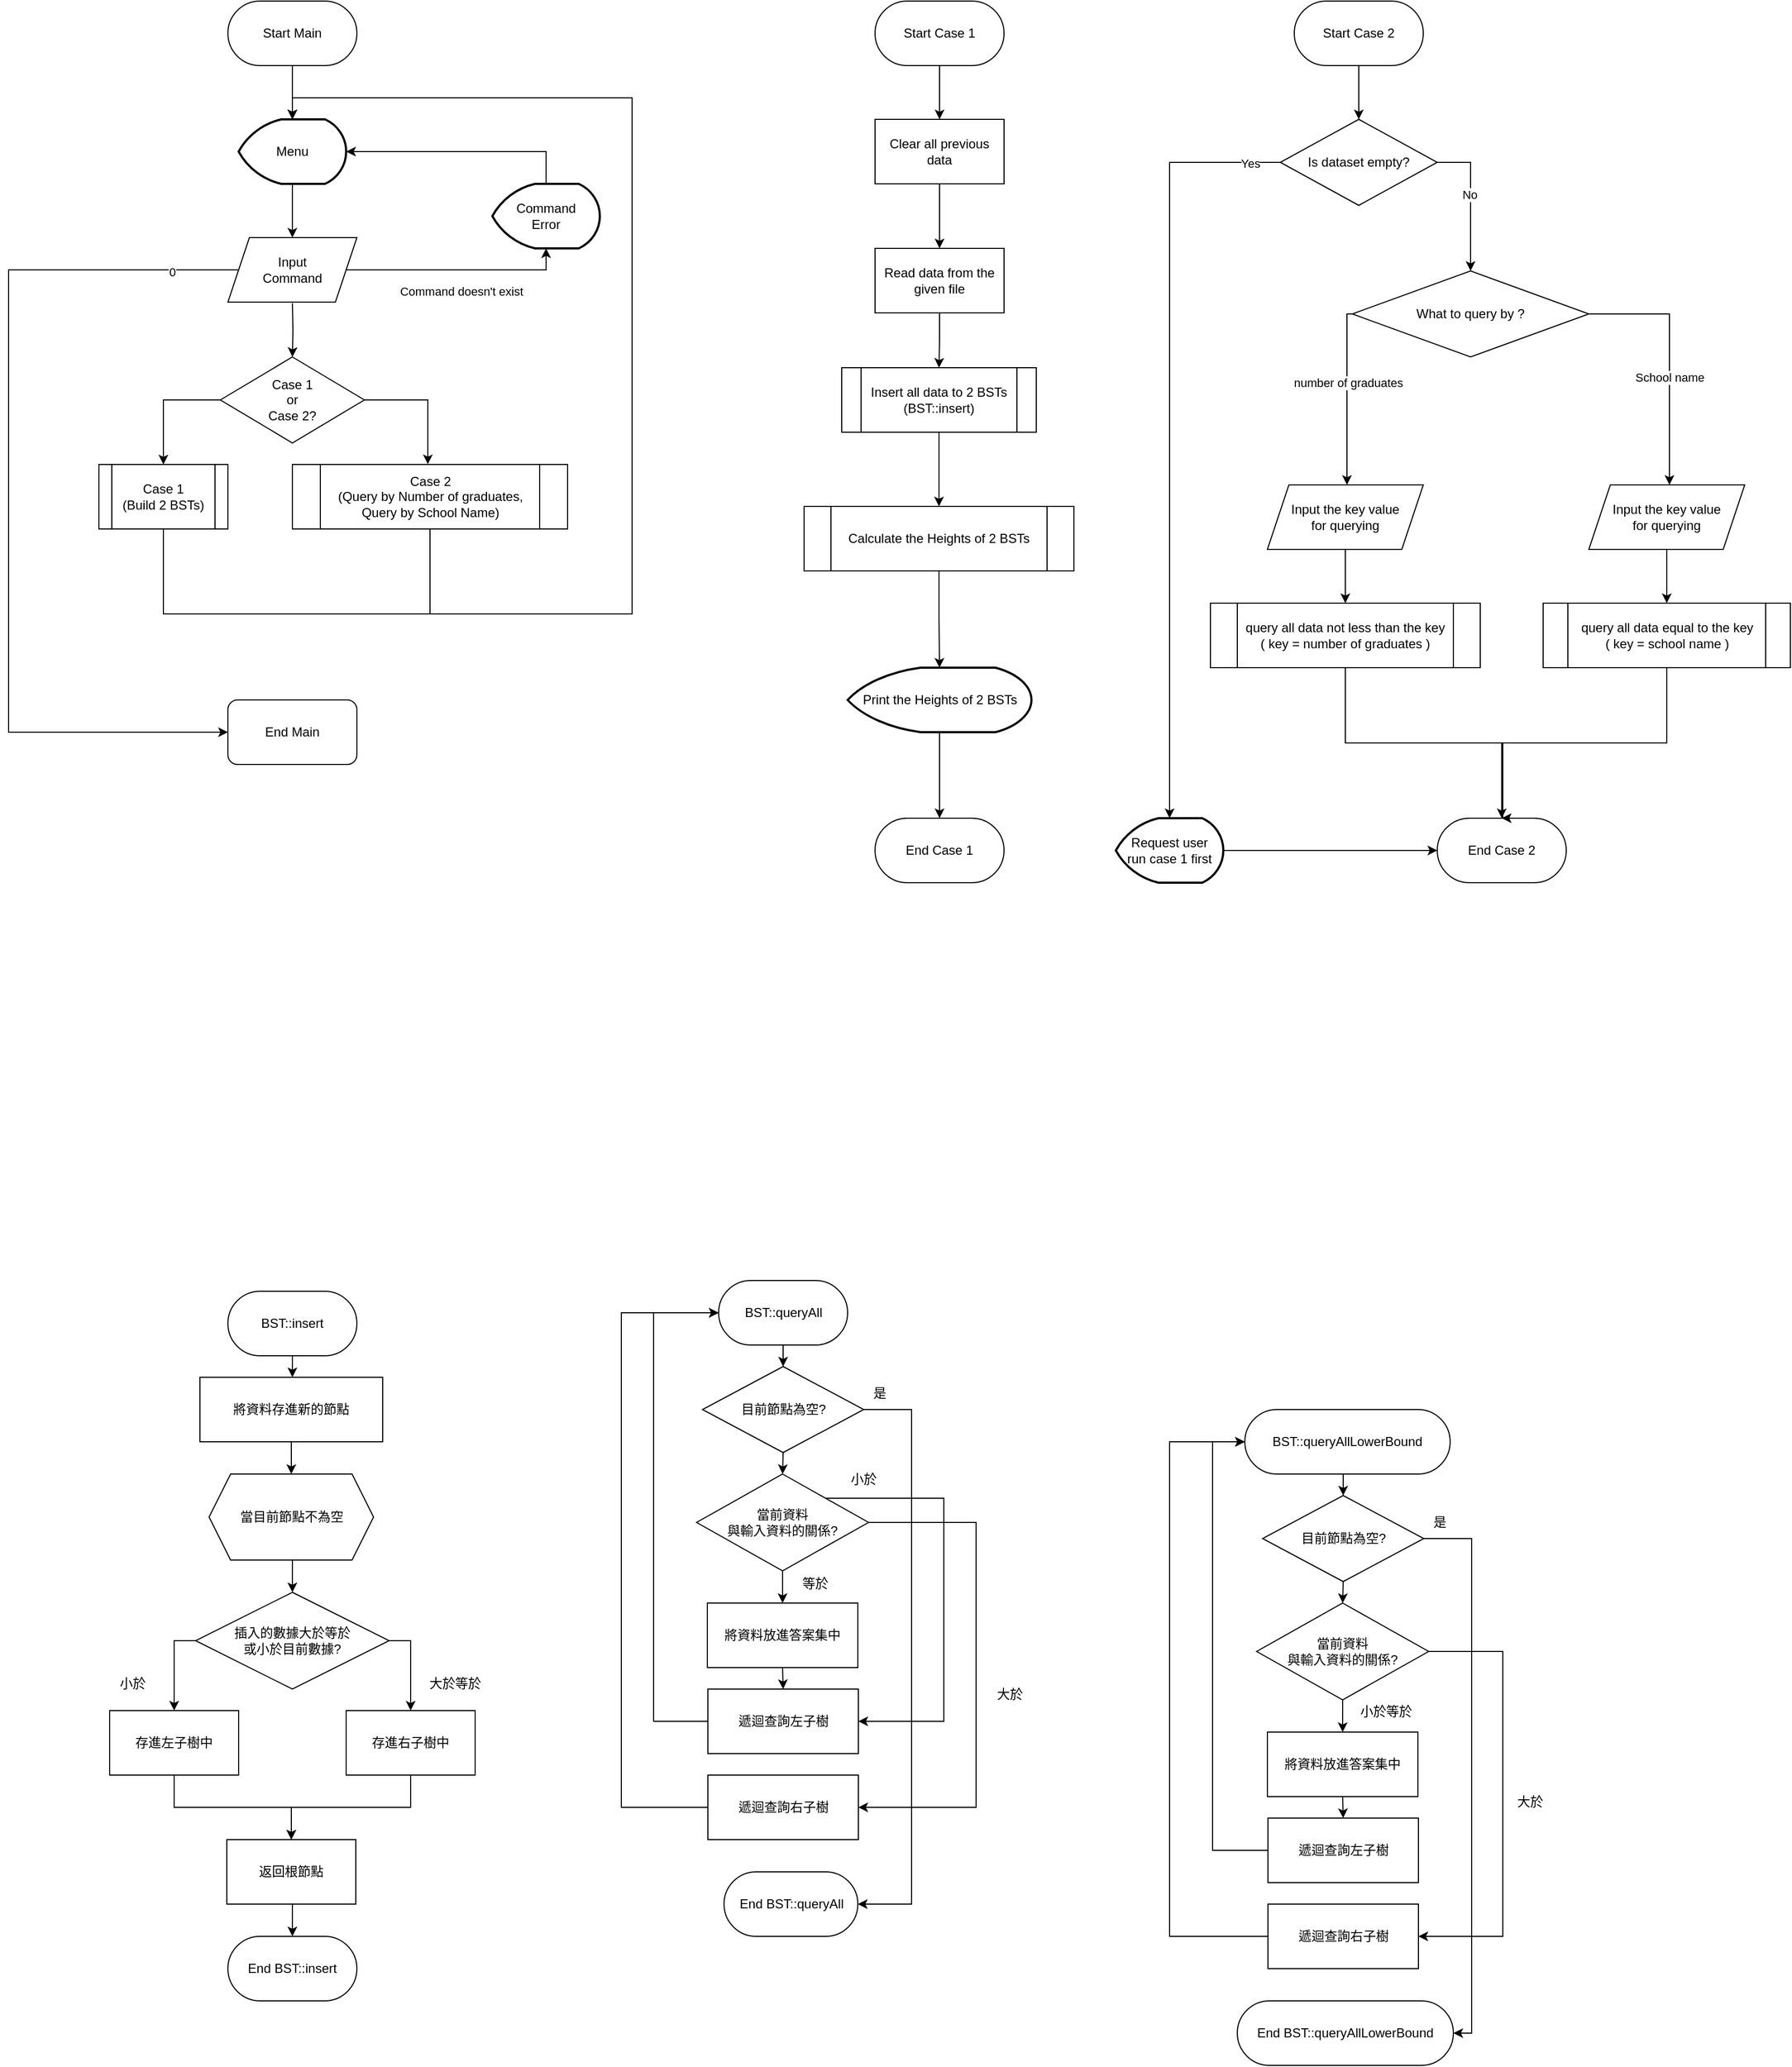 <mxfile version="22.1.7" type="device">
  <diagram name="第 1 页" id="dkbjO_-mOB0W7OMfRSGr">
    <mxGraphModel dx="578" dy="696" grid="1" gridSize="10" guides="1" tooltips="1" connect="1" arrows="1" fold="1" page="1" pageScale="1" pageWidth="827" pageHeight="1169" math="0" shadow="0">
      <root>
        <mxCell id="0" />
        <mxCell id="1" parent="0" />
        <mxCell id="yflG1nEBupmecDav7C_1-1" value="Start Main" style="rounded=1;whiteSpace=wrap;html=1;arcSize=50;" parent="1" vertex="1">
          <mxGeometry x="354" y="20" width="120" height="60" as="geometry" />
        </mxCell>
        <mxCell id="yflG1nEBupmecDav7C_1-15" style="edgeStyle=orthogonalEdgeStyle;rounded=0;orthogonalLoop=1;jettySize=auto;html=1;entryX=0.5;entryY=0;entryDx=0;entryDy=0;" parent="1" target="yflG1nEBupmecDav7C_1-14" edge="1">
          <mxGeometry relative="1" as="geometry">
            <mxPoint x="414" y="301" as="sourcePoint" />
          </mxGeometry>
        </mxCell>
        <mxCell id="yflG1nEBupmecDav7C_1-25" style="edgeStyle=orthogonalEdgeStyle;rounded=0;orthogonalLoop=1;jettySize=auto;html=1;entryX=0;entryY=0.5;entryDx=0;entryDy=0;" parent="1" source="yflG1nEBupmecDav7C_1-2" target="yflG1nEBupmecDav7C_1-24" edge="1">
          <mxGeometry relative="1" as="geometry">
            <Array as="points">
              <mxPoint x="150" y="270" />
              <mxPoint x="150" y="700" />
            </Array>
          </mxGeometry>
        </mxCell>
        <mxCell id="yflG1nEBupmecDav7C_1-26" value="0" style="edgeLabel;html=1;align=center;verticalAlign=middle;resizable=0;points=[];" parent="yflG1nEBupmecDav7C_1-25" vertex="1" connectable="0">
          <mxGeometry x="-0.854" y="2" relative="1" as="geometry">
            <mxPoint as="offset" />
          </mxGeometry>
        </mxCell>
        <mxCell id="yflG1nEBupmecDav7C_1-2" value="Input&lt;br&gt;Command" style="shape=parallelogram;perimeter=parallelogramPerimeter;whiteSpace=wrap;html=1;fixedSize=1;" parent="1" vertex="1">
          <mxGeometry x="354" y="240" width="120" height="60" as="geometry" />
        </mxCell>
        <mxCell id="yflG1nEBupmecDav7C_1-4" value="Case 1&lt;br&gt;(Build 2 BSTs)" style="shape=process;whiteSpace=wrap;html=1;backgroundOutline=1;" parent="1" vertex="1">
          <mxGeometry x="234" y="451" width="120" height="60" as="geometry" />
        </mxCell>
        <mxCell id="yflG1nEBupmecDav7C_1-5" value="Case 2&lt;br&gt;(Query by Number of graduates, Query by School Name)" style="shape=process;whiteSpace=wrap;html=1;backgroundOutline=1;" parent="1" vertex="1">
          <mxGeometry x="414" y="451" width="256" height="60" as="geometry" />
        </mxCell>
        <mxCell id="yflG1nEBupmecDav7C_1-7" style="edgeStyle=orthogonalEdgeStyle;rounded=0;orthogonalLoop=1;jettySize=auto;html=1;entryX=0.5;entryY=1;entryDx=0;entryDy=0;exitX=1;exitY=0.5;exitDx=0;exitDy=0;entryPerimeter=0;" parent="1" source="yflG1nEBupmecDav7C_1-2" target="yflG1nEBupmecDav7C_1-10" edge="1">
          <mxGeometry relative="1" as="geometry">
            <Array as="points">
              <mxPoint x="650" y="270" />
              <mxPoint x="650" y="250" />
            </Array>
          </mxGeometry>
        </mxCell>
        <mxCell id="yflG1nEBupmecDav7C_1-8" value="Command doesn&#39;t exist" style="edgeLabel;html=1;align=center;verticalAlign=middle;resizable=0;points=[];" parent="yflG1nEBupmecDav7C_1-7" vertex="1" connectable="0">
          <mxGeometry x="0.115" y="1" relative="1" as="geometry">
            <mxPoint x="-8" y="21" as="offset" />
          </mxGeometry>
        </mxCell>
        <mxCell id="yflG1nEBupmecDav7C_1-10" value="Command&lt;br&gt;Error" style="strokeWidth=2;html=1;shape=mxgraph.flowchart.display;whiteSpace=wrap;" parent="1" vertex="1">
          <mxGeometry x="600" y="190" width="100" height="60" as="geometry" />
        </mxCell>
        <mxCell id="yflG1nEBupmecDav7C_1-16" style="edgeStyle=orthogonalEdgeStyle;rounded=0;orthogonalLoop=1;jettySize=auto;html=1;entryX=0.5;entryY=0;entryDx=0;entryDy=0;" parent="1" source="yflG1nEBupmecDav7C_1-14" target="yflG1nEBupmecDav7C_1-4" edge="1">
          <mxGeometry relative="1" as="geometry">
            <Array as="points">
              <mxPoint x="294" y="391" />
            </Array>
          </mxGeometry>
        </mxCell>
        <mxCell id="yflG1nEBupmecDav7C_1-22" style="edgeStyle=orthogonalEdgeStyle;rounded=0;orthogonalLoop=1;jettySize=auto;html=1;entryX=0.494;entryY=-0.003;entryDx=0;entryDy=0;entryPerimeter=0;" parent="1" source="yflG1nEBupmecDav7C_1-14" target="yflG1nEBupmecDav7C_1-5" edge="1">
          <mxGeometry relative="1" as="geometry">
            <Array as="points">
              <mxPoint x="540" y="391" />
              <mxPoint x="540" y="451" />
            </Array>
          </mxGeometry>
        </mxCell>
        <mxCell id="yflG1nEBupmecDav7C_1-14" value="Case 1&lt;br&gt;or&lt;br&gt;Case 2?" style="rhombus;whiteSpace=wrap;html=1;" parent="1" vertex="1">
          <mxGeometry x="347" y="351" width="134" height="80" as="geometry" />
        </mxCell>
        <mxCell id="yflG1nEBupmecDav7C_1-20" style="edgeStyle=orthogonalEdgeStyle;rounded=0;orthogonalLoop=1;jettySize=auto;html=1;entryX=0.5;entryY=0;entryDx=0;entryDy=0;" parent="1" source="yflG1nEBupmecDav7C_1-18" target="yflG1nEBupmecDav7C_1-2" edge="1">
          <mxGeometry relative="1" as="geometry" />
        </mxCell>
        <mxCell id="yflG1nEBupmecDav7C_1-18" value="Menu" style="strokeWidth=2;html=1;shape=mxgraph.flowchart.display;whiteSpace=wrap;" parent="1" vertex="1">
          <mxGeometry x="364" y="130" width="100" height="60" as="geometry" />
        </mxCell>
        <mxCell id="yflG1nEBupmecDav7C_1-19" style="edgeStyle=orthogonalEdgeStyle;rounded=0;orthogonalLoop=1;jettySize=auto;html=1;entryX=0.5;entryY=0;entryDx=0;entryDy=0;entryPerimeter=0;" parent="1" source="yflG1nEBupmecDav7C_1-1" target="yflG1nEBupmecDav7C_1-18" edge="1">
          <mxGeometry relative="1" as="geometry" />
        </mxCell>
        <mxCell id="yflG1nEBupmecDav7C_1-21" style="edgeStyle=orthogonalEdgeStyle;rounded=0;orthogonalLoop=1;jettySize=auto;html=1;entryX=1;entryY=0.5;entryDx=0;entryDy=0;entryPerimeter=0;" parent="1" source="yflG1nEBupmecDav7C_1-10" target="yflG1nEBupmecDav7C_1-18" edge="1">
          <mxGeometry relative="1" as="geometry">
            <Array as="points">
              <mxPoint x="650" y="160" />
            </Array>
          </mxGeometry>
        </mxCell>
        <mxCell id="yflG1nEBupmecDav7C_1-28" style="edgeStyle=orthogonalEdgeStyle;rounded=0;orthogonalLoop=1;jettySize=auto;html=1;entryX=0.5;entryY=0;entryDx=0;entryDy=0;" parent="1" source="yflG1nEBupmecDav7C_1-23" target="yflG1nEBupmecDav7C_1-27" edge="1">
          <mxGeometry relative="1" as="geometry" />
        </mxCell>
        <mxCell id="yflG1nEBupmecDav7C_1-23" value="Start Case 1" style="rounded=1;whiteSpace=wrap;html=1;arcSize=50;" parent="1" vertex="1">
          <mxGeometry x="956" y="20" width="120" height="60" as="geometry" />
        </mxCell>
        <mxCell id="yflG1nEBupmecDav7C_1-24" value="End Main" style="rounded=1;whiteSpace=wrap;html=1;" parent="1" vertex="1">
          <mxGeometry x="354" y="670" width="120" height="60" as="geometry" />
        </mxCell>
        <mxCell id="yflG1nEBupmecDav7C_1-30" style="edgeStyle=orthogonalEdgeStyle;rounded=0;orthogonalLoop=1;jettySize=auto;html=1;entryX=0.5;entryY=0;entryDx=0;entryDy=0;" parent="1" source="yflG1nEBupmecDav7C_1-27" target="yflG1nEBupmecDav7C_1-29" edge="1">
          <mxGeometry relative="1" as="geometry" />
        </mxCell>
        <mxCell id="yflG1nEBupmecDav7C_1-27" value="Clear all previous data" style="rounded=0;whiteSpace=wrap;html=1;" parent="1" vertex="1">
          <mxGeometry x="956" y="130" width="120" height="60" as="geometry" />
        </mxCell>
        <mxCell id="yflG1nEBupmecDav7C_1-32" style="edgeStyle=orthogonalEdgeStyle;rounded=0;orthogonalLoop=1;jettySize=auto;html=1;entryX=0.5;entryY=0;entryDx=0;entryDy=0;" parent="1" source="yflG1nEBupmecDav7C_1-29" target="yflG1nEBupmecDav7C_1-31" edge="1">
          <mxGeometry relative="1" as="geometry" />
        </mxCell>
        <mxCell id="yflG1nEBupmecDav7C_1-29" value="Read data from the given file" style="rounded=0;whiteSpace=wrap;html=1;" parent="1" vertex="1">
          <mxGeometry x="956" y="250" width="120" height="60" as="geometry" />
        </mxCell>
        <mxCell id="yflG1nEBupmecDav7C_1-35" style="edgeStyle=orthogonalEdgeStyle;rounded=0;orthogonalLoop=1;jettySize=auto;html=1;entryX=0.5;entryY=0;entryDx=0;entryDy=0;" parent="1" source="yflG1nEBupmecDav7C_1-31" target="yflG1nEBupmecDav7C_1-34" edge="1">
          <mxGeometry relative="1" as="geometry" />
        </mxCell>
        <mxCell id="yflG1nEBupmecDav7C_1-31" value="Insert all data to 2 BSTs&lt;br&gt;(BST::insert)" style="shape=process;whiteSpace=wrap;html=1;backgroundOutline=1;" parent="1" vertex="1">
          <mxGeometry x="925" y="361" width="181" height="60" as="geometry" />
        </mxCell>
        <mxCell id="yflG1nEBupmecDav7C_1-34" value="Calculate the Heights of 2 BSTs" style="shape=process;whiteSpace=wrap;html=1;backgroundOutline=1;" parent="1" vertex="1">
          <mxGeometry x="890" y="490" width="251" height="60" as="geometry" />
        </mxCell>
        <mxCell id="yflG1nEBupmecDav7C_1-41" style="edgeStyle=orthogonalEdgeStyle;rounded=0;orthogonalLoop=1;jettySize=auto;html=1;entryX=0.5;entryY=0;entryDx=0;entryDy=0;" parent="1" source="yflG1nEBupmecDav7C_1-36" target="yflG1nEBupmecDav7C_1-40" edge="1">
          <mxGeometry relative="1" as="geometry" />
        </mxCell>
        <mxCell id="yflG1nEBupmecDav7C_1-36" value="Print the Heights of 2 BSTs" style="strokeWidth=2;html=1;shape=mxgraph.flowchart.display;whiteSpace=wrap;" parent="1" vertex="1">
          <mxGeometry x="930.5" y="640" width="171" height="60" as="geometry" />
        </mxCell>
        <mxCell id="yflG1nEBupmecDav7C_1-37" style="edgeStyle=orthogonalEdgeStyle;rounded=0;orthogonalLoop=1;jettySize=auto;html=1;entryX=0.5;entryY=0;entryDx=0;entryDy=0;entryPerimeter=0;" parent="1" source="yflG1nEBupmecDav7C_1-34" target="yflG1nEBupmecDav7C_1-36" edge="1">
          <mxGeometry relative="1" as="geometry" />
        </mxCell>
        <mxCell id="yflG1nEBupmecDav7C_1-38" style="edgeStyle=orthogonalEdgeStyle;rounded=0;orthogonalLoop=1;jettySize=auto;html=1;entryX=0.5;entryY=0;entryDx=0;entryDy=0;entryPerimeter=0;" parent="1" source="yflG1nEBupmecDav7C_1-4" target="yflG1nEBupmecDav7C_1-18" edge="1">
          <mxGeometry relative="1" as="geometry">
            <Array as="points">
              <mxPoint x="294" y="590" />
              <mxPoint x="730" y="590" />
              <mxPoint x="730" y="110" />
              <mxPoint x="414" y="110" />
            </Array>
          </mxGeometry>
        </mxCell>
        <mxCell id="yflG1nEBupmecDav7C_1-39" style="edgeStyle=orthogonalEdgeStyle;rounded=0;orthogonalLoop=1;jettySize=auto;html=1;entryX=0.5;entryY=0;entryDx=0;entryDy=0;entryPerimeter=0;" parent="1" source="yflG1nEBupmecDav7C_1-5" target="yflG1nEBupmecDav7C_1-18" edge="1">
          <mxGeometry relative="1" as="geometry">
            <Array as="points">
              <mxPoint x="542" y="590" />
              <mxPoint x="730" y="590" />
              <mxPoint x="730" y="110" />
              <mxPoint x="414" y="110" />
            </Array>
          </mxGeometry>
        </mxCell>
        <mxCell id="yflG1nEBupmecDav7C_1-40" value="End Case 1" style="rounded=1;whiteSpace=wrap;html=1;arcSize=50;" parent="1" vertex="1">
          <mxGeometry x="956" y="780" width="120" height="60" as="geometry" />
        </mxCell>
        <mxCell id="Kf8flDY_paGvGZ01KVV_-2" style="edgeStyle=orthogonalEdgeStyle;rounded=0;orthogonalLoop=1;jettySize=auto;html=1;exitX=0.5;exitY=1;exitDx=0;exitDy=0;entryX=0.5;entryY=0;entryDx=0;entryDy=0;" edge="1" parent="1" source="yflG1nEBupmecDav7C_1-43">
          <mxGeometry relative="1" as="geometry">
            <mxPoint x="414" y="1300" as="targetPoint" />
          </mxGeometry>
        </mxCell>
        <mxCell id="yflG1nEBupmecDav7C_1-43" value="BST::insert" style="rounded=1;whiteSpace=wrap;html=1;arcSize=50;" parent="1" vertex="1">
          <mxGeometry x="354" y="1220" width="120" height="60" as="geometry" />
        </mxCell>
        <mxCell id="Kf8flDY_paGvGZ01KVV_-26" style="edgeStyle=orthogonalEdgeStyle;rounded=0;orthogonalLoop=1;jettySize=auto;html=1;exitX=0.5;exitY=1;exitDx=0;exitDy=0;entryX=0.5;entryY=0;entryDx=0;entryDy=0;" edge="1" parent="1" source="yflG1nEBupmecDav7C_1-44" target="Kf8flDY_paGvGZ01KVV_-25">
          <mxGeometry relative="1" as="geometry" />
        </mxCell>
        <mxCell id="yflG1nEBupmecDav7C_1-44" value="BST::queryAll" style="rounded=1;whiteSpace=wrap;html=1;arcSize=50;" parent="1" vertex="1">
          <mxGeometry x="810.5" y="1210" width="120" height="60" as="geometry" />
        </mxCell>
        <mxCell id="yflG1nEBupmecDav7C_1-45" value="BST::queryAllLowerBound" style="rounded=1;whiteSpace=wrap;html=1;arcSize=50;" parent="1" vertex="1">
          <mxGeometry x="1300" y="1330" width="191" height="60" as="geometry" />
        </mxCell>
        <mxCell id="yflG1nEBupmecDav7C_1-69" style="edgeStyle=orthogonalEdgeStyle;rounded=0;orthogonalLoop=1;jettySize=auto;html=1;entryX=0.5;entryY=0;entryDx=0;entryDy=0;" parent="1" source="yflG1nEBupmecDav7C_1-47" target="yflG1nEBupmecDav7C_1-59" edge="1">
          <mxGeometry relative="1" as="geometry" />
        </mxCell>
        <mxCell id="yflG1nEBupmecDav7C_1-47" value="Start Case 2" style="rounded=1;whiteSpace=wrap;html=1;arcSize=50;" parent="1" vertex="1">
          <mxGeometry x="1346" y="20" width="120" height="60" as="geometry" />
        </mxCell>
        <mxCell id="yflG1nEBupmecDav7C_1-80" style="edgeStyle=orthogonalEdgeStyle;rounded=0;orthogonalLoop=1;jettySize=auto;html=1;entryX=0.5;entryY=0;entryDx=0;entryDy=0;" parent="1" source="yflG1nEBupmecDav7C_1-54" target="yflG1nEBupmecDav7C_1-58" edge="1">
          <mxGeometry relative="1" as="geometry" />
        </mxCell>
        <mxCell id="yflG1nEBupmecDav7C_1-54" value="query all data not less than the key&lt;br&gt;( key = number of graduates )" style="shape=process;whiteSpace=wrap;html=1;backgroundOutline=1;" parent="1" vertex="1">
          <mxGeometry x="1268" y="580" width="251" height="60" as="geometry" />
        </mxCell>
        <mxCell id="yflG1nEBupmecDav7C_1-58" value="End Case 2" style="rounded=1;whiteSpace=wrap;html=1;arcSize=50;" parent="1" vertex="1">
          <mxGeometry x="1479" y="780" width="120" height="60" as="geometry" />
        </mxCell>
        <mxCell id="yflG1nEBupmecDav7C_1-67" style="edgeStyle=orthogonalEdgeStyle;rounded=0;orthogonalLoop=1;jettySize=auto;html=1;entryX=0.5;entryY=0;entryDx=0;entryDy=0;" parent="1" source="yflG1nEBupmecDav7C_1-59" target="yflG1nEBupmecDav7C_1-66" edge="1">
          <mxGeometry relative="1" as="geometry">
            <Array as="points">
              <mxPoint x="1510" y="170" />
            </Array>
          </mxGeometry>
        </mxCell>
        <mxCell id="yflG1nEBupmecDav7C_1-68" value="No" style="edgeLabel;html=1;align=center;verticalAlign=middle;resizable=0;points=[];" parent="yflG1nEBupmecDav7C_1-67" vertex="1" connectable="0">
          <mxGeometry x="-0.083" y="-1" relative="1" as="geometry">
            <mxPoint as="offset" />
          </mxGeometry>
        </mxCell>
        <mxCell id="yflG1nEBupmecDav7C_1-59" value="Is dataset empty?" style="rhombus;whiteSpace=wrap;html=1;" parent="1" vertex="1">
          <mxGeometry x="1333" y="130" width="146" height="80" as="geometry" />
        </mxCell>
        <mxCell id="yflG1nEBupmecDav7C_1-61" style="edgeStyle=orthogonalEdgeStyle;rounded=0;orthogonalLoop=1;jettySize=auto;html=1;entryX=0;entryY=0.5;entryDx=0;entryDy=0;" parent="1" source="yflG1nEBupmecDav7C_1-60" target="yflG1nEBupmecDav7C_1-58" edge="1">
          <mxGeometry relative="1" as="geometry" />
        </mxCell>
        <mxCell id="yflG1nEBupmecDav7C_1-60" value="Request user&lt;br&gt;run case 1 first" style="strokeWidth=2;html=1;shape=mxgraph.flowchart.display;whiteSpace=wrap;" parent="1" vertex="1">
          <mxGeometry x="1180" y="780" width="100" height="60" as="geometry" />
        </mxCell>
        <mxCell id="yflG1nEBupmecDav7C_1-62" style="edgeStyle=orthogonalEdgeStyle;rounded=0;orthogonalLoop=1;jettySize=auto;html=1;entryX=0.5;entryY=0;entryDx=0;entryDy=0;entryPerimeter=0;" parent="1" source="yflG1nEBupmecDav7C_1-59" target="yflG1nEBupmecDav7C_1-60" edge="1">
          <mxGeometry relative="1" as="geometry" />
        </mxCell>
        <mxCell id="yflG1nEBupmecDav7C_1-63" value="Yes" style="edgeLabel;html=1;align=center;verticalAlign=middle;resizable=0;points=[];" parent="yflG1nEBupmecDav7C_1-62" vertex="1" connectable="0">
          <mxGeometry x="-0.921" y="1" relative="1" as="geometry">
            <mxPoint as="offset" />
          </mxGeometry>
        </mxCell>
        <mxCell id="yflG1nEBupmecDav7C_1-71" style="edgeStyle=orthogonalEdgeStyle;rounded=0;orthogonalLoop=1;jettySize=auto;html=1;" parent="1" source="yflG1nEBupmecDav7C_1-66" edge="1">
          <mxGeometry relative="1" as="geometry">
            <mxPoint x="1395" y="470" as="targetPoint" />
            <Array as="points">
              <mxPoint x="1395" y="311" />
              <mxPoint x="1395" y="440" />
            </Array>
          </mxGeometry>
        </mxCell>
        <mxCell id="yflG1nEBupmecDav7C_1-75" value="number of graduates" style="edgeLabel;html=1;align=center;verticalAlign=middle;resizable=0;points=[];" parent="yflG1nEBupmecDav7C_1-71" vertex="1" connectable="0">
          <mxGeometry x="-0.162" y="1" relative="1" as="geometry">
            <mxPoint as="offset" />
          </mxGeometry>
        </mxCell>
        <mxCell id="yflG1nEBupmecDav7C_1-73" style="edgeStyle=orthogonalEdgeStyle;rounded=0;orthogonalLoop=1;jettySize=auto;html=1;" parent="1" source="yflG1nEBupmecDav7C_1-66" edge="1">
          <mxGeometry relative="1" as="geometry">
            <mxPoint x="1695" y="470" as="targetPoint" />
            <Array as="points">
              <mxPoint x="1695" y="311" />
            </Array>
          </mxGeometry>
        </mxCell>
        <mxCell id="yflG1nEBupmecDav7C_1-74" value="School name" style="edgeLabel;html=1;align=center;verticalAlign=middle;resizable=0;points=[];" parent="yflG1nEBupmecDav7C_1-73" vertex="1" connectable="0">
          <mxGeometry x="0.142" relative="1" as="geometry">
            <mxPoint as="offset" />
          </mxGeometry>
        </mxCell>
        <mxCell id="yflG1nEBupmecDav7C_1-66" value="What to query by ?" style="rhombus;whiteSpace=wrap;html=1;" parent="1" vertex="1">
          <mxGeometry x="1400" y="271" width="220" height="80" as="geometry" />
        </mxCell>
        <mxCell id="yflG1nEBupmecDav7C_1-81" style="edgeStyle=orthogonalEdgeStyle;rounded=0;orthogonalLoop=1;jettySize=auto;html=1;entryX=0.5;entryY=0;entryDx=0;entryDy=0;" parent="1" source="yflG1nEBupmecDav7C_1-70" target="yflG1nEBupmecDav7C_1-58" edge="1">
          <mxGeometry relative="1" as="geometry">
            <Array as="points">
              <mxPoint x="1693" y="710" />
              <mxPoint x="1540" y="710" />
              <mxPoint x="1540" y="780" />
            </Array>
          </mxGeometry>
        </mxCell>
        <mxCell id="yflG1nEBupmecDav7C_1-70" value="query all data equal to the key&lt;br&gt;( key = school name )" style="shape=process;whiteSpace=wrap;html=1;backgroundOutline=1;" parent="1" vertex="1">
          <mxGeometry x="1577.5" y="580" width="230" height="60" as="geometry" />
        </mxCell>
        <mxCell id="yflG1nEBupmecDav7C_1-77" style="edgeStyle=orthogonalEdgeStyle;rounded=0;orthogonalLoop=1;jettySize=auto;html=1;entryX=0.5;entryY=0;entryDx=0;entryDy=0;" parent="1" source="yflG1nEBupmecDav7C_1-76" target="yflG1nEBupmecDav7C_1-54" edge="1">
          <mxGeometry relative="1" as="geometry" />
        </mxCell>
        <mxCell id="yflG1nEBupmecDav7C_1-76" value="Input the key value&lt;br&gt;for querying" style="shape=parallelogram;perimeter=parallelogramPerimeter;whiteSpace=wrap;html=1;fixedSize=1;" parent="1" vertex="1">
          <mxGeometry x="1321" y="470" width="145" height="60" as="geometry" />
        </mxCell>
        <mxCell id="yflG1nEBupmecDav7C_1-79" style="edgeStyle=orthogonalEdgeStyle;rounded=0;orthogonalLoop=1;jettySize=auto;html=1;entryX=0.5;entryY=0;entryDx=0;entryDy=0;" parent="1" source="yflG1nEBupmecDav7C_1-78" target="yflG1nEBupmecDav7C_1-70" edge="1">
          <mxGeometry relative="1" as="geometry" />
        </mxCell>
        <mxCell id="yflG1nEBupmecDav7C_1-78" value="Input the key value&lt;br&gt;for querying" style="shape=parallelogram;perimeter=parallelogramPerimeter;whiteSpace=wrap;html=1;fixedSize=1;" parent="1" vertex="1">
          <mxGeometry x="1620" y="470" width="145" height="60" as="geometry" />
        </mxCell>
        <mxCell id="Kf8flDY_paGvGZ01KVV_-12" style="edgeStyle=orthogonalEdgeStyle;rounded=0;orthogonalLoop=1;jettySize=auto;html=1;exitX=0.5;exitY=1;exitDx=0;exitDy=0;entryX=0.5;entryY=0;entryDx=0;entryDy=0;" edge="1" parent="1" source="Kf8flDY_paGvGZ01KVV_-3" target="Kf8flDY_paGvGZ01KVV_-11">
          <mxGeometry relative="1" as="geometry" />
        </mxCell>
        <mxCell id="Kf8flDY_paGvGZ01KVV_-3" value="將資料存進新的節點" style="rounded=0;whiteSpace=wrap;html=1;" vertex="1" parent="1">
          <mxGeometry x="328" y="1300" width="170" height="60" as="geometry" />
        </mxCell>
        <mxCell id="Kf8flDY_paGvGZ01KVV_-16" style="edgeStyle=orthogonalEdgeStyle;rounded=0;orthogonalLoop=1;jettySize=auto;html=1;exitX=0;exitY=0.5;exitDx=0;exitDy=0;entryX=0.5;entryY=0;entryDx=0;entryDy=0;" edge="1" parent="1" source="Kf8flDY_paGvGZ01KVV_-10" target="Kf8flDY_paGvGZ01KVV_-14">
          <mxGeometry relative="1" as="geometry" />
        </mxCell>
        <mxCell id="Kf8flDY_paGvGZ01KVV_-17" style="edgeStyle=orthogonalEdgeStyle;rounded=0;orthogonalLoop=1;jettySize=auto;html=1;exitX=1;exitY=0.5;exitDx=0;exitDy=0;" edge="1" parent="1" source="Kf8flDY_paGvGZ01KVV_-10" target="Kf8flDY_paGvGZ01KVV_-15">
          <mxGeometry relative="1" as="geometry" />
        </mxCell>
        <mxCell id="Kf8flDY_paGvGZ01KVV_-10" value="插入的數據大於等於&lt;br&gt;或小於目前數據?" style="rhombus;whiteSpace=wrap;html=1;" vertex="1" parent="1">
          <mxGeometry x="324" y="1500" width="180" height="90" as="geometry" />
        </mxCell>
        <mxCell id="Kf8flDY_paGvGZ01KVV_-13" style="edgeStyle=orthogonalEdgeStyle;rounded=0;orthogonalLoop=1;jettySize=auto;html=1;exitX=0.5;exitY=1;exitDx=0;exitDy=0;entryX=0.5;entryY=0;entryDx=0;entryDy=0;" edge="1" parent="1" source="Kf8flDY_paGvGZ01KVV_-11" target="Kf8flDY_paGvGZ01KVV_-10">
          <mxGeometry relative="1" as="geometry" />
        </mxCell>
        <mxCell id="Kf8flDY_paGvGZ01KVV_-11" value="當目前節點不為空" style="shape=hexagon;perimeter=hexagonPerimeter2;whiteSpace=wrap;html=1;fixedSize=1;" vertex="1" parent="1">
          <mxGeometry x="336.5" y="1390" width="153" height="80" as="geometry" />
        </mxCell>
        <mxCell id="Kf8flDY_paGvGZ01KVV_-22" style="edgeStyle=orthogonalEdgeStyle;rounded=0;orthogonalLoop=1;jettySize=auto;html=1;exitX=0.5;exitY=1;exitDx=0;exitDy=0;" edge="1" parent="1" source="Kf8flDY_paGvGZ01KVV_-14" target="Kf8flDY_paGvGZ01KVV_-21">
          <mxGeometry relative="1" as="geometry">
            <Array as="points">
              <mxPoint x="304" y="1700" />
              <mxPoint x="413" y="1700" />
            </Array>
          </mxGeometry>
        </mxCell>
        <mxCell id="Kf8flDY_paGvGZ01KVV_-14" value="存進左子樹中" style="whiteSpace=wrap;html=1;" vertex="1" parent="1">
          <mxGeometry x="244" y="1610" width="120" height="60" as="geometry" />
        </mxCell>
        <mxCell id="Kf8flDY_paGvGZ01KVV_-23" style="edgeStyle=orthogonalEdgeStyle;rounded=0;orthogonalLoop=1;jettySize=auto;html=1;exitX=0.5;exitY=1;exitDx=0;exitDy=0;entryX=0.5;entryY=0;entryDx=0;entryDy=0;" edge="1" parent="1" source="Kf8flDY_paGvGZ01KVV_-15" target="Kf8flDY_paGvGZ01KVV_-21">
          <mxGeometry relative="1" as="geometry">
            <Array as="points">
              <mxPoint x="524" y="1700" />
              <mxPoint x="413" y="1700" />
            </Array>
          </mxGeometry>
        </mxCell>
        <mxCell id="Kf8flDY_paGvGZ01KVV_-15" value="存進右子樹中" style="whiteSpace=wrap;html=1;" vertex="1" parent="1">
          <mxGeometry x="464" y="1610" width="120" height="60" as="geometry" />
        </mxCell>
        <mxCell id="Kf8flDY_paGvGZ01KVV_-18" value="大於等於" style="text;html=1;align=center;verticalAlign=middle;resizable=0;points=[];autosize=1;strokeColor=none;fillColor=none;" vertex="1" parent="1">
          <mxGeometry x="530" y="1570" width="70" height="30" as="geometry" />
        </mxCell>
        <mxCell id="Kf8flDY_paGvGZ01KVV_-20" value="小於" style="text;html=1;align=center;verticalAlign=middle;resizable=0;points=[];autosize=1;strokeColor=none;fillColor=none;" vertex="1" parent="1">
          <mxGeometry x="240" y="1570" width="50" height="30" as="geometry" />
        </mxCell>
        <mxCell id="Kf8flDY_paGvGZ01KVV_-24" style="edgeStyle=orthogonalEdgeStyle;rounded=0;orthogonalLoop=1;jettySize=auto;html=1;exitX=0.5;exitY=1;exitDx=0;exitDy=0;entryX=0.5;entryY=0;entryDx=0;entryDy=0;" edge="1" parent="1" source="Kf8flDY_paGvGZ01KVV_-21">
          <mxGeometry relative="1" as="geometry">
            <mxPoint x="414" y="1820" as="targetPoint" />
          </mxGeometry>
        </mxCell>
        <mxCell id="Kf8flDY_paGvGZ01KVV_-21" value="返回根節點" style="whiteSpace=wrap;html=1;" vertex="1" parent="1">
          <mxGeometry x="353" y="1730" width="120" height="60" as="geometry" />
        </mxCell>
        <mxCell id="Kf8flDY_paGvGZ01KVV_-32" style="edgeStyle=orthogonalEdgeStyle;rounded=0;orthogonalLoop=1;jettySize=auto;html=1;exitX=0.5;exitY=1;exitDx=0;exitDy=0;entryX=0.5;entryY=0;entryDx=0;entryDy=0;" edge="1" parent="1" source="Kf8flDY_paGvGZ01KVV_-25" target="Kf8flDY_paGvGZ01KVV_-31">
          <mxGeometry relative="1" as="geometry" />
        </mxCell>
        <mxCell id="Kf8flDY_paGvGZ01KVV_-46" style="edgeStyle=orthogonalEdgeStyle;rounded=0;orthogonalLoop=1;jettySize=auto;html=1;exitX=1;exitY=0.5;exitDx=0;exitDy=0;entryX=1;entryY=0.5;entryDx=0;entryDy=0;" edge="1" parent="1" source="Kf8flDY_paGvGZ01KVV_-25" target="Kf8flDY_paGvGZ01KVV_-28">
          <mxGeometry relative="1" as="geometry">
            <Array as="points">
              <mxPoint x="990" y="1330" />
              <mxPoint x="990" y="1790" />
            </Array>
          </mxGeometry>
        </mxCell>
        <mxCell id="Kf8flDY_paGvGZ01KVV_-25" value="目前節點為空?" style="rhombus;whiteSpace=wrap;html=1;" vertex="1" parent="1">
          <mxGeometry x="795.5" y="1290" width="150" height="80" as="geometry" />
        </mxCell>
        <mxCell id="Kf8flDY_paGvGZ01KVV_-27" value="End BST::insert" style="rounded=1;whiteSpace=wrap;html=1;arcSize=50;" vertex="1" parent="1">
          <mxGeometry x="354" y="1820" width="120" height="60" as="geometry" />
        </mxCell>
        <mxCell id="Kf8flDY_paGvGZ01KVV_-28" value="End BST::queryAll" style="rounded=1;whiteSpace=wrap;html=1;arcSize=50;" vertex="1" parent="1">
          <mxGeometry x="815.5" y="1760" width="124.5" height="60" as="geometry" />
        </mxCell>
        <mxCell id="Kf8flDY_paGvGZ01KVV_-30" value="是" style="text;html=1;align=center;verticalAlign=middle;resizable=0;points=[];autosize=1;strokeColor=none;fillColor=none;" vertex="1" parent="1">
          <mxGeometry x="940" y="1300" width="40" height="30" as="geometry" />
        </mxCell>
        <mxCell id="Kf8flDY_paGvGZ01KVV_-35" style="edgeStyle=orthogonalEdgeStyle;rounded=0;orthogonalLoop=1;jettySize=auto;html=1;exitX=0.5;exitY=1;exitDx=0;exitDy=0;entryX=0.5;entryY=0;entryDx=0;entryDy=0;" edge="1" parent="1" source="Kf8flDY_paGvGZ01KVV_-31" target="Kf8flDY_paGvGZ01KVV_-33">
          <mxGeometry relative="1" as="geometry" />
        </mxCell>
        <mxCell id="Kf8flDY_paGvGZ01KVV_-50" style="edgeStyle=orthogonalEdgeStyle;rounded=0;orthogonalLoop=1;jettySize=auto;html=1;exitX=1;exitY=0;exitDx=0;exitDy=0;entryX=1;entryY=0.5;entryDx=0;entryDy=0;" edge="1" parent="1" source="Kf8flDY_paGvGZ01KVV_-31" target="Kf8flDY_paGvGZ01KVV_-37">
          <mxGeometry relative="1" as="geometry">
            <Array as="points">
              <mxPoint x="1020" y="1412" />
              <mxPoint x="1020" y="1620" />
            </Array>
          </mxGeometry>
        </mxCell>
        <mxCell id="Kf8flDY_paGvGZ01KVV_-52" style="edgeStyle=orthogonalEdgeStyle;rounded=0;orthogonalLoop=1;jettySize=auto;html=1;exitX=1;exitY=1;exitDx=0;exitDy=0;entryX=1;entryY=0.5;entryDx=0;entryDy=0;" edge="1" parent="1" source="Kf8flDY_paGvGZ01KVV_-31" target="Kf8flDY_paGvGZ01KVV_-47">
          <mxGeometry relative="1" as="geometry">
            <Array as="points">
              <mxPoint x="910" y="1435" />
              <mxPoint x="1050" y="1435" />
              <mxPoint x="1050" y="1700" />
            </Array>
          </mxGeometry>
        </mxCell>
        <mxCell id="Kf8flDY_paGvGZ01KVV_-31" value="當前資料&lt;br&gt;與輸入資料的關係?" style="rhombus;whiteSpace=wrap;html=1;" vertex="1" parent="1">
          <mxGeometry x="790" y="1390" width="160" height="90" as="geometry" />
        </mxCell>
        <mxCell id="Kf8flDY_paGvGZ01KVV_-38" style="edgeStyle=orthogonalEdgeStyle;rounded=0;orthogonalLoop=1;jettySize=auto;html=1;exitX=0.5;exitY=1;exitDx=0;exitDy=0;entryX=0.5;entryY=0;entryDx=0;entryDy=0;" edge="1" parent="1" source="Kf8flDY_paGvGZ01KVV_-33" target="Kf8flDY_paGvGZ01KVV_-37">
          <mxGeometry relative="1" as="geometry" />
        </mxCell>
        <mxCell id="Kf8flDY_paGvGZ01KVV_-33" value="將資料放進答案集中" style="rounded=0;whiteSpace=wrap;html=1;" vertex="1" parent="1">
          <mxGeometry x="800" y="1510" width="140" height="60" as="geometry" />
        </mxCell>
        <mxCell id="Kf8flDY_paGvGZ01KVV_-36" value="等於" style="text;html=1;align=center;verticalAlign=middle;resizable=0;points=[];autosize=1;strokeColor=none;fillColor=none;" vertex="1" parent="1">
          <mxGeometry x="875" y="1477" width="50" height="30" as="geometry" />
        </mxCell>
        <mxCell id="Kf8flDY_paGvGZ01KVV_-39" style="edgeStyle=orthogonalEdgeStyle;rounded=0;orthogonalLoop=1;jettySize=auto;html=1;exitX=0;exitY=0.5;exitDx=0;exitDy=0;entryX=0;entryY=0.5;entryDx=0;entryDy=0;" edge="1" parent="1" source="Kf8flDY_paGvGZ01KVV_-37" target="yflG1nEBupmecDav7C_1-44">
          <mxGeometry relative="1" as="geometry">
            <Array as="points">
              <mxPoint x="750" y="1620" />
              <mxPoint x="750" y="1240" />
            </Array>
          </mxGeometry>
        </mxCell>
        <mxCell id="Kf8flDY_paGvGZ01KVV_-37" value="遞迴查詢左子樹" style="rounded=0;whiteSpace=wrap;html=1;" vertex="1" parent="1">
          <mxGeometry x="800.5" y="1590" width="140" height="60" as="geometry" />
        </mxCell>
        <mxCell id="Kf8flDY_paGvGZ01KVV_-48" style="edgeStyle=orthogonalEdgeStyle;rounded=0;orthogonalLoop=1;jettySize=auto;html=1;exitX=0;exitY=0.5;exitDx=0;exitDy=0;entryX=0;entryY=0.5;entryDx=0;entryDy=0;" edge="1" parent="1" source="Kf8flDY_paGvGZ01KVV_-47" target="yflG1nEBupmecDav7C_1-44">
          <mxGeometry relative="1" as="geometry">
            <Array as="points">
              <mxPoint x="720" y="1700" />
              <mxPoint x="720" y="1240" />
            </Array>
          </mxGeometry>
        </mxCell>
        <mxCell id="Kf8flDY_paGvGZ01KVV_-47" value="遞迴查詢右子樹" style="rounded=0;whiteSpace=wrap;html=1;" vertex="1" parent="1">
          <mxGeometry x="800.5" y="1670" width="140" height="60" as="geometry" />
        </mxCell>
        <mxCell id="Kf8flDY_paGvGZ01KVV_-51" value="小於" style="text;html=1;align=center;verticalAlign=middle;resizable=0;points=[];autosize=1;strokeColor=none;fillColor=none;" vertex="1" parent="1">
          <mxGeometry x="920" y="1380" width="50" height="30" as="geometry" />
        </mxCell>
        <mxCell id="Kf8flDY_paGvGZ01KVV_-53" value="大於" style="text;html=1;align=center;verticalAlign=middle;resizable=0;points=[];autosize=1;strokeColor=none;fillColor=none;" vertex="1" parent="1">
          <mxGeometry x="1056" y="1580" width="50" height="30" as="geometry" />
        </mxCell>
        <mxCell id="Kf8flDY_paGvGZ01KVV_-54" style="edgeStyle=orthogonalEdgeStyle;rounded=0;orthogonalLoop=1;jettySize=auto;html=1;exitX=0.5;exitY=1;exitDx=0;exitDy=0;entryX=0.5;entryY=0;entryDx=0;entryDy=0;" edge="1" parent="1" target="Kf8flDY_paGvGZ01KVV_-58">
          <mxGeometry relative="1" as="geometry">
            <mxPoint x="1391.5" y="1390" as="sourcePoint" />
          </mxGeometry>
        </mxCell>
        <mxCell id="Kf8flDY_paGvGZ01KVV_-56" style="edgeStyle=orthogonalEdgeStyle;rounded=0;orthogonalLoop=1;jettySize=auto;html=1;exitX=0.5;exitY=1;exitDx=0;exitDy=0;entryX=0.5;entryY=0;entryDx=0;entryDy=0;" edge="1" parent="1" source="Kf8flDY_paGvGZ01KVV_-58" target="Kf8flDY_paGvGZ01KVV_-64">
          <mxGeometry relative="1" as="geometry" />
        </mxCell>
        <mxCell id="Kf8flDY_paGvGZ01KVV_-57" style="edgeStyle=orthogonalEdgeStyle;rounded=0;orthogonalLoop=1;jettySize=auto;html=1;exitX=1;exitY=0.5;exitDx=0;exitDy=0;entryX=1;entryY=0.5;entryDx=0;entryDy=0;" edge="1" parent="1" source="Kf8flDY_paGvGZ01KVV_-58" target="Kf8flDY_paGvGZ01KVV_-59">
          <mxGeometry relative="1" as="geometry">
            <Array as="points">
              <mxPoint x="1511" y="1450" />
              <mxPoint x="1511" y="1910" />
            </Array>
          </mxGeometry>
        </mxCell>
        <mxCell id="Kf8flDY_paGvGZ01KVV_-58" value="目前節點為空?" style="rhombus;whiteSpace=wrap;html=1;" vertex="1" parent="1">
          <mxGeometry x="1316.5" y="1410" width="150" height="80" as="geometry" />
        </mxCell>
        <mxCell id="Kf8flDY_paGvGZ01KVV_-59" value="End BST::queryAllLowerBound" style="rounded=1;whiteSpace=wrap;html=1;arcSize=50;" vertex="1" parent="1">
          <mxGeometry x="1293" y="1880" width="201" height="60" as="geometry" />
        </mxCell>
        <mxCell id="Kf8flDY_paGvGZ01KVV_-60" value="是" style="text;html=1;align=center;verticalAlign=middle;resizable=0;points=[];autosize=1;strokeColor=none;fillColor=none;" vertex="1" parent="1">
          <mxGeometry x="1461" y="1420" width="40" height="30" as="geometry" />
        </mxCell>
        <mxCell id="Kf8flDY_paGvGZ01KVV_-61" style="edgeStyle=orthogonalEdgeStyle;rounded=0;orthogonalLoop=1;jettySize=auto;html=1;exitX=0.5;exitY=1;exitDx=0;exitDy=0;entryX=0.5;entryY=0;entryDx=0;entryDy=0;" edge="1" parent="1" source="Kf8flDY_paGvGZ01KVV_-64" target="Kf8flDY_paGvGZ01KVV_-66">
          <mxGeometry relative="1" as="geometry" />
        </mxCell>
        <mxCell id="Kf8flDY_paGvGZ01KVV_-79" style="edgeStyle=orthogonalEdgeStyle;rounded=0;orthogonalLoop=1;jettySize=auto;html=1;exitX=1;exitY=0.5;exitDx=0;exitDy=0;entryX=1;entryY=0.5;entryDx=0;entryDy=0;" edge="1" parent="1" source="Kf8flDY_paGvGZ01KVV_-64" target="Kf8flDY_paGvGZ01KVV_-71">
          <mxGeometry relative="1" as="geometry">
            <Array as="points">
              <mxPoint x="1540" y="1555" />
              <mxPoint x="1540" y="1820" />
            </Array>
          </mxGeometry>
        </mxCell>
        <mxCell id="Kf8flDY_paGvGZ01KVV_-64" value="當前資料&lt;br&gt;與輸入資料的關係?" style="rhombus;whiteSpace=wrap;html=1;" vertex="1" parent="1">
          <mxGeometry x="1311" y="1510" width="160" height="90" as="geometry" />
        </mxCell>
        <mxCell id="Kf8flDY_paGvGZ01KVV_-65" style="edgeStyle=orthogonalEdgeStyle;rounded=0;orthogonalLoop=1;jettySize=auto;html=1;exitX=0.5;exitY=1;exitDx=0;exitDy=0;entryX=0.5;entryY=0;entryDx=0;entryDy=0;" edge="1" parent="1" source="Kf8flDY_paGvGZ01KVV_-66" target="Kf8flDY_paGvGZ01KVV_-69">
          <mxGeometry relative="1" as="geometry" />
        </mxCell>
        <mxCell id="Kf8flDY_paGvGZ01KVV_-66" value="將資料放進答案集中" style="rounded=0;whiteSpace=wrap;html=1;" vertex="1" parent="1">
          <mxGeometry x="1321" y="1630" width="140" height="60" as="geometry" />
        </mxCell>
        <mxCell id="Kf8flDY_paGvGZ01KVV_-67" value="小於等於" style="text;html=1;align=center;verticalAlign=middle;resizable=0;points=[];autosize=1;strokeColor=none;fillColor=none;" vertex="1" parent="1">
          <mxGeometry x="1396" y="1596" width="70" height="30" as="geometry" />
        </mxCell>
        <mxCell id="Kf8flDY_paGvGZ01KVV_-77" style="edgeStyle=orthogonalEdgeStyle;rounded=0;orthogonalLoop=1;jettySize=auto;html=1;exitX=0;exitY=0.5;exitDx=0;exitDy=0;entryX=0;entryY=0.5;entryDx=0;entryDy=0;" edge="1" parent="1" source="Kf8flDY_paGvGZ01KVV_-69" target="yflG1nEBupmecDav7C_1-45">
          <mxGeometry relative="1" as="geometry">
            <mxPoint x="1270" y="1360" as="targetPoint" />
            <Array as="points">
              <mxPoint x="1270" y="1740" />
              <mxPoint x="1270" y="1360" />
            </Array>
          </mxGeometry>
        </mxCell>
        <mxCell id="Kf8flDY_paGvGZ01KVV_-69" value="遞迴查詢左子樹" style="rounded=0;whiteSpace=wrap;html=1;" vertex="1" parent="1">
          <mxGeometry x="1321.5" y="1710" width="140" height="60" as="geometry" />
        </mxCell>
        <mxCell id="Kf8flDY_paGvGZ01KVV_-78" style="edgeStyle=orthogonalEdgeStyle;rounded=0;orthogonalLoop=1;jettySize=auto;html=1;exitX=0;exitY=0.5;exitDx=0;exitDy=0;" edge="1" parent="1" source="Kf8flDY_paGvGZ01KVV_-71">
          <mxGeometry relative="1" as="geometry">
            <mxPoint x="1300" y="1360" as="targetPoint" />
            <Array as="points">
              <mxPoint x="1230" y="1820" />
              <mxPoint x="1230" y="1360" />
            </Array>
          </mxGeometry>
        </mxCell>
        <mxCell id="Kf8flDY_paGvGZ01KVV_-71" value="遞迴查詢右子樹" style="rounded=0;whiteSpace=wrap;html=1;" vertex="1" parent="1">
          <mxGeometry x="1321.5" y="1790" width="140" height="60" as="geometry" />
        </mxCell>
        <mxCell id="Kf8flDY_paGvGZ01KVV_-80" value="大於" style="text;html=1;align=center;verticalAlign=middle;resizable=0;points=[];autosize=1;strokeColor=none;fillColor=none;" vertex="1" parent="1">
          <mxGeometry x="1540" y="1680" width="50" height="30" as="geometry" />
        </mxCell>
      </root>
    </mxGraphModel>
  </diagram>
</mxfile>
